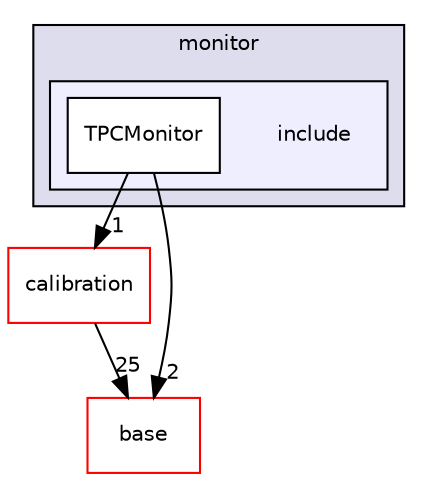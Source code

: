 digraph "/home/travis/build/AliceO2Group/AliceO2/Detectors/TPC/monitor/include" {
  bgcolor=transparent;
  compound=true
  node [ fontsize="10", fontname="Helvetica"];
  edge [ labelfontsize="10", labelfontname="Helvetica"];
  subgraph clusterdir_c8aedc994017b243e124cedd663b3bbb {
    graph [ bgcolor="#ddddee", pencolor="black", label="monitor" fontname="Helvetica", fontsize="10", URL="dir_c8aedc994017b243e124cedd663b3bbb.html"]
  subgraph clusterdir_aa18e31672ad680cbed4898267bc1ea1 {
    graph [ bgcolor="#eeeeff", pencolor="black", label="" URL="dir_aa18e31672ad680cbed4898267bc1ea1.html"];
    dir_aa18e31672ad680cbed4898267bc1ea1 [shape=plaintext label="include"];
    dir_de0bc0babb7c6332010c29d5a76c2c52 [shape=box label="TPCMonitor" color="black" fillcolor="white" style="filled" URL="dir_de0bc0babb7c6332010c29d5a76c2c52.html"];
  }
  }
  dir_4995562033b321477cfe3c34a14a5189 [shape=box label="calibration" color="red" URL="dir_4995562033b321477cfe3c34a14a5189.html"];
  dir_677b030cc750909e4cd27413873678d8 [shape=box label="base" color="red" URL="dir_677b030cc750909e4cd27413873678d8.html"];
  dir_4995562033b321477cfe3c34a14a5189->dir_677b030cc750909e4cd27413873678d8 [headlabel="25", labeldistance=1.5 headhref="dir_000582_000050.html"];
  dir_de0bc0babb7c6332010c29d5a76c2c52->dir_4995562033b321477cfe3c34a14a5189 [headlabel="1", labeldistance=1.5 headhref="dir_000593_000582.html"];
  dir_de0bc0babb7c6332010c29d5a76c2c52->dir_677b030cc750909e4cd27413873678d8 [headlabel="2", labeldistance=1.5 headhref="dir_000593_000050.html"];
}
